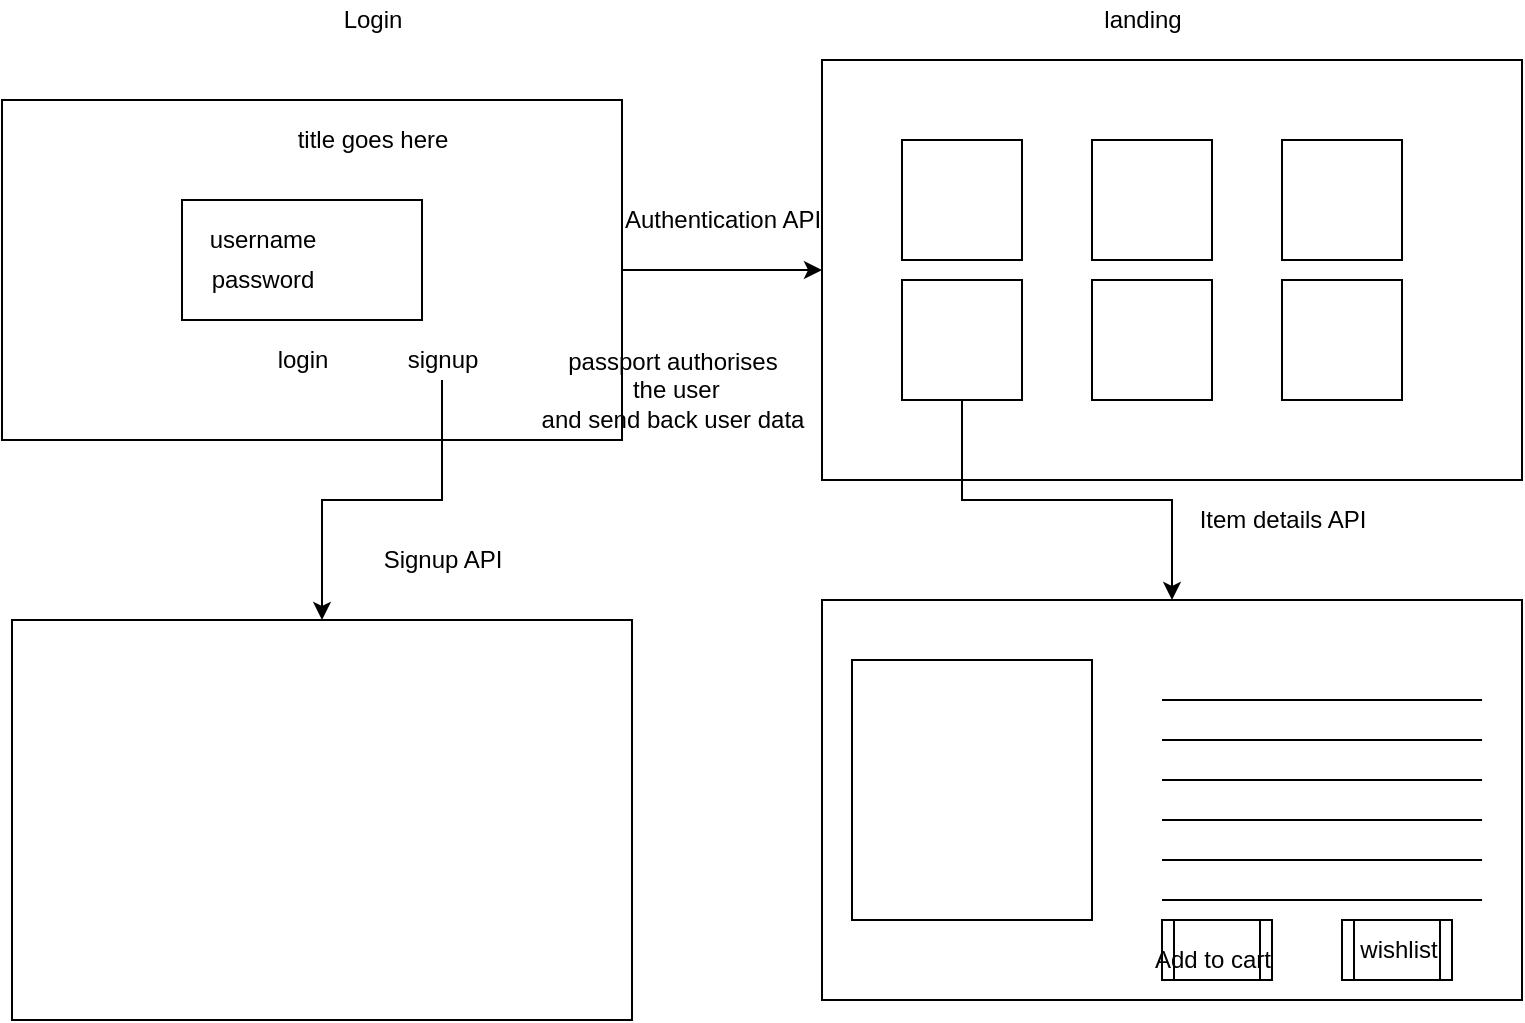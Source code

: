 <mxfile version="15.5.6" type="github">
  <diagram id="kA-MnSKEQPQ8b5lXUVRL" name="Page-1">
    <mxGraphModel dx="1113" dy="638" grid="1" gridSize="10" guides="1" tooltips="1" connect="1" arrows="1" fold="1" page="1" pageScale="1" pageWidth="827" pageHeight="1169" math="0" shadow="0">
      <root>
        <mxCell id="0" />
        <mxCell id="1" parent="0" />
        <mxCell id="e19jDO0Riip2a1KrDLP0-10" value="" style="edgeStyle=orthogonalEdgeStyle;rounded=0;orthogonalLoop=1;jettySize=auto;html=1;" edge="1" parent="1" source="e19jDO0Riip2a1KrDLP0-1" target="e19jDO0Riip2a1KrDLP0-9">
          <mxGeometry relative="1" as="geometry" />
        </mxCell>
        <mxCell id="e19jDO0Riip2a1KrDLP0-1" value="" style="rounded=0;whiteSpace=wrap;html=1;" vertex="1" parent="1">
          <mxGeometry x="20" y="80" width="310" height="170" as="geometry" />
        </mxCell>
        <mxCell id="e19jDO0Riip2a1KrDLP0-2" value="" style="rounded=0;whiteSpace=wrap;html=1;strokeColor=#000000;" vertex="1" parent="1">
          <mxGeometry x="110" y="130" width="120" height="60" as="geometry" />
        </mxCell>
        <mxCell id="e19jDO0Riip2a1KrDLP0-3" value="username" style="text;html=1;resizable=0;autosize=1;align=center;verticalAlign=middle;points=[];fillColor=none;strokeColor=none;rounded=0;" vertex="1" parent="1">
          <mxGeometry x="115" y="140" width="70" height="20" as="geometry" />
        </mxCell>
        <mxCell id="e19jDO0Riip2a1KrDLP0-4" value="passport authorises&lt;br&gt;&amp;nbsp;the user&lt;br&gt;and send back user data" style="text;html=1;resizable=0;autosize=1;align=center;verticalAlign=middle;points=[];fillColor=none;strokeColor=none;rounded=0;" vertex="1" parent="1">
          <mxGeometry x="280" y="200" width="150" height="50" as="geometry" />
        </mxCell>
        <mxCell id="e19jDO0Riip2a1KrDLP0-5" value="title goes here" style="text;html=1;resizable=0;autosize=1;align=center;verticalAlign=middle;points=[];fillColor=none;strokeColor=none;rounded=0;" vertex="1" parent="1">
          <mxGeometry x="160" y="90" width="90" height="20" as="geometry" />
        </mxCell>
        <mxCell id="e19jDO0Riip2a1KrDLP0-6" value="login" style="text;html=1;resizable=0;autosize=1;align=center;verticalAlign=middle;points=[];fillColor=none;strokeColor=none;rounded=0;" vertex="1" parent="1">
          <mxGeometry x="150" y="200" width="40" height="20" as="geometry" />
        </mxCell>
        <mxCell id="e19jDO0Riip2a1KrDLP0-20" value="" style="edgeStyle=orthogonalEdgeStyle;rounded=0;orthogonalLoop=1;jettySize=auto;html=1;" edge="1" parent="1" source="e19jDO0Riip2a1KrDLP0-7" target="e19jDO0Riip2a1KrDLP0-19">
          <mxGeometry relative="1" as="geometry" />
        </mxCell>
        <mxCell id="e19jDO0Riip2a1KrDLP0-7" value="signup" style="text;html=1;resizable=0;autosize=1;align=center;verticalAlign=middle;points=[];fillColor=none;strokeColor=none;rounded=0;" vertex="1" parent="1">
          <mxGeometry x="215" y="200" width="50" height="20" as="geometry" />
        </mxCell>
        <mxCell id="e19jDO0Riip2a1KrDLP0-8" value="password" style="text;html=1;resizable=0;autosize=1;align=center;verticalAlign=middle;points=[];fillColor=none;strokeColor=none;rounded=0;" vertex="1" parent="1">
          <mxGeometry x="115" y="160" width="70" height="20" as="geometry" />
        </mxCell>
        <mxCell id="e19jDO0Riip2a1KrDLP0-9" value="" style="rounded=0;whiteSpace=wrap;html=1;" vertex="1" parent="1">
          <mxGeometry x="430" y="60" width="350" height="210" as="geometry" />
        </mxCell>
        <mxCell id="e19jDO0Riip2a1KrDLP0-11" value="Login" style="text;html=1;resizable=0;autosize=1;align=center;verticalAlign=middle;points=[];fillColor=none;strokeColor=none;rounded=0;" vertex="1" parent="1">
          <mxGeometry x="185" y="30" width="40" height="20" as="geometry" />
        </mxCell>
        <mxCell id="e19jDO0Riip2a1KrDLP0-12" value="landing" style="text;html=1;resizable=0;autosize=1;align=center;verticalAlign=middle;points=[];fillColor=none;strokeColor=none;rounded=0;" vertex="1" parent="1">
          <mxGeometry x="565" y="30" width="50" height="20" as="geometry" />
        </mxCell>
        <mxCell id="e19jDO0Riip2a1KrDLP0-13" value="" style="rounded=0;whiteSpace=wrap;html=1;strokeColor=#000000;" vertex="1" parent="1">
          <mxGeometry x="470" y="100" width="60" height="60" as="geometry" />
        </mxCell>
        <mxCell id="e19jDO0Riip2a1KrDLP0-14" value="" style="rounded=0;whiteSpace=wrap;html=1;strokeColor=#000000;" vertex="1" parent="1">
          <mxGeometry x="565" y="170" width="60" height="60" as="geometry" />
        </mxCell>
        <mxCell id="e19jDO0Riip2a1KrDLP0-25" value="" style="edgeStyle=orthogonalEdgeStyle;rounded=0;orthogonalLoop=1;jettySize=auto;html=1;" edge="1" parent="1" source="e19jDO0Riip2a1KrDLP0-15" target="e19jDO0Riip2a1KrDLP0-24">
          <mxGeometry relative="1" as="geometry" />
        </mxCell>
        <mxCell id="e19jDO0Riip2a1KrDLP0-15" value="" style="rounded=0;whiteSpace=wrap;html=1;strokeColor=#000000;" vertex="1" parent="1">
          <mxGeometry x="470" y="170" width="60" height="60" as="geometry" />
        </mxCell>
        <mxCell id="e19jDO0Riip2a1KrDLP0-16" value="" style="rounded=0;whiteSpace=wrap;html=1;strokeColor=#000000;" vertex="1" parent="1">
          <mxGeometry x="660" y="100" width="60" height="60" as="geometry" />
        </mxCell>
        <mxCell id="e19jDO0Riip2a1KrDLP0-17" value="" style="rounded=0;whiteSpace=wrap;html=1;strokeColor=#000000;" vertex="1" parent="1">
          <mxGeometry x="565" y="100" width="60" height="60" as="geometry" />
        </mxCell>
        <mxCell id="e19jDO0Riip2a1KrDLP0-18" value="" style="rounded=0;whiteSpace=wrap;html=1;strokeColor=#000000;" vertex="1" parent="1">
          <mxGeometry x="660" y="170" width="60" height="60" as="geometry" />
        </mxCell>
        <mxCell id="e19jDO0Riip2a1KrDLP0-19" value="" style="whiteSpace=wrap;html=1;strokeColor=#000000;" vertex="1" parent="1">
          <mxGeometry x="25" y="340" width="310" height="200" as="geometry" />
        </mxCell>
        <mxCell id="e19jDO0Riip2a1KrDLP0-22" value="Authentication API" style="text;html=1;resizable=0;autosize=1;align=center;verticalAlign=middle;points=[];fillColor=none;strokeColor=none;rounded=0;" vertex="1" parent="1">
          <mxGeometry x="325" y="130" width="110" height="20" as="geometry" />
        </mxCell>
        <mxCell id="e19jDO0Riip2a1KrDLP0-23" value="Signup API" style="text;html=1;resizable=0;autosize=1;align=center;verticalAlign=middle;points=[];fillColor=none;strokeColor=none;rounded=0;" vertex="1" parent="1">
          <mxGeometry x="205" y="300" width="70" height="20" as="geometry" />
        </mxCell>
        <mxCell id="e19jDO0Riip2a1KrDLP0-24" value="" style="rounded=0;whiteSpace=wrap;html=1;strokeColor=#000000;" vertex="1" parent="1">
          <mxGeometry x="430" y="330" width="350" height="200" as="geometry" />
        </mxCell>
        <mxCell id="e19jDO0Riip2a1KrDLP0-26" value="Item details API" style="text;html=1;resizable=0;autosize=1;align=center;verticalAlign=middle;points=[];fillColor=none;strokeColor=none;rounded=0;" vertex="1" parent="1">
          <mxGeometry x="610" y="280" width="100" height="20" as="geometry" />
        </mxCell>
        <mxCell id="e19jDO0Riip2a1KrDLP0-27" value="" style="rounded=0;whiteSpace=wrap;html=1;strokeColor=#000000;" vertex="1" parent="1">
          <mxGeometry x="445" y="360" width="120" height="130" as="geometry" />
        </mxCell>
        <mxCell id="e19jDO0Riip2a1KrDLP0-29" value="" style="endArrow=none;html=1;rounded=0;entryX=0.943;entryY=0.25;entryDx=0;entryDy=0;entryPerimeter=0;" edge="1" parent="1" target="e19jDO0Riip2a1KrDLP0-24">
          <mxGeometry width="50" height="50" relative="1" as="geometry">
            <mxPoint x="600" y="380" as="sourcePoint" />
            <mxPoint x="680" y="380" as="targetPoint" />
          </mxGeometry>
        </mxCell>
        <mxCell id="e19jDO0Riip2a1KrDLP0-30" value="" style="endArrow=none;html=1;rounded=0;entryX=0.943;entryY=0.25;entryDx=0;entryDy=0;entryPerimeter=0;" edge="1" parent="1">
          <mxGeometry width="50" height="50" relative="1" as="geometry">
            <mxPoint x="600" y="400" as="sourcePoint" />
            <mxPoint x="760.05" y="400" as="targetPoint" />
          </mxGeometry>
        </mxCell>
        <mxCell id="e19jDO0Riip2a1KrDLP0-31" value="" style="endArrow=none;html=1;rounded=0;entryX=0.943;entryY=0.25;entryDx=0;entryDy=0;entryPerimeter=0;" edge="1" parent="1">
          <mxGeometry width="50" height="50" relative="1" as="geometry">
            <mxPoint x="600" y="420" as="sourcePoint" />
            <mxPoint x="760.05" y="420" as="targetPoint" />
          </mxGeometry>
        </mxCell>
        <mxCell id="e19jDO0Riip2a1KrDLP0-32" value="" style="endArrow=none;html=1;rounded=0;entryX=0.943;entryY=0.25;entryDx=0;entryDy=0;entryPerimeter=0;" edge="1" parent="1">
          <mxGeometry width="50" height="50" relative="1" as="geometry">
            <mxPoint x="600" y="440" as="sourcePoint" />
            <mxPoint x="760.05" y="440" as="targetPoint" />
          </mxGeometry>
        </mxCell>
        <mxCell id="e19jDO0Riip2a1KrDLP0-33" value="" style="endArrow=none;html=1;rounded=0;entryX=0.943;entryY=0.25;entryDx=0;entryDy=0;entryPerimeter=0;" edge="1" parent="1">
          <mxGeometry width="50" height="50" relative="1" as="geometry">
            <mxPoint x="600" y="460" as="sourcePoint" />
            <mxPoint x="760.05" y="460" as="targetPoint" />
          </mxGeometry>
        </mxCell>
        <mxCell id="e19jDO0Riip2a1KrDLP0-34" value="" style="endArrow=none;html=1;rounded=0;entryX=0.943;entryY=0.25;entryDx=0;entryDy=0;entryPerimeter=0;" edge="1" parent="1">
          <mxGeometry width="50" height="50" relative="1" as="geometry">
            <mxPoint x="600" y="480" as="sourcePoint" />
            <mxPoint x="760.05" y="480" as="targetPoint" />
          </mxGeometry>
        </mxCell>
        <mxCell id="e19jDO0Riip2a1KrDLP0-35" value="" style="shape=process;whiteSpace=wrap;html=1;backgroundOutline=1;strokeColor=#000000;" vertex="1" parent="1">
          <mxGeometry x="600" y="490" width="55" height="30" as="geometry" />
        </mxCell>
        <mxCell id="e19jDO0Riip2a1KrDLP0-36" value="" style="shape=process;whiteSpace=wrap;html=1;backgroundOutline=1;strokeColor=#000000;" vertex="1" parent="1">
          <mxGeometry x="690" y="490" width="55" height="30" as="geometry" />
        </mxCell>
        <mxCell id="e19jDO0Riip2a1KrDLP0-37" value="Add to cart" style="text;html=1;resizable=0;autosize=1;align=center;verticalAlign=middle;points=[];fillColor=none;strokeColor=none;rounded=0;" vertex="1" parent="1">
          <mxGeometry x="590" y="500" width="70" height="20" as="geometry" />
        </mxCell>
        <mxCell id="e19jDO0Riip2a1KrDLP0-38" value="wishlist" style="text;html=1;resizable=0;autosize=1;align=center;verticalAlign=middle;points=[];fillColor=none;strokeColor=none;rounded=0;" vertex="1" parent="1">
          <mxGeometry x="692.5" y="495" width="50" height="20" as="geometry" />
        </mxCell>
      </root>
    </mxGraphModel>
  </diagram>
</mxfile>
